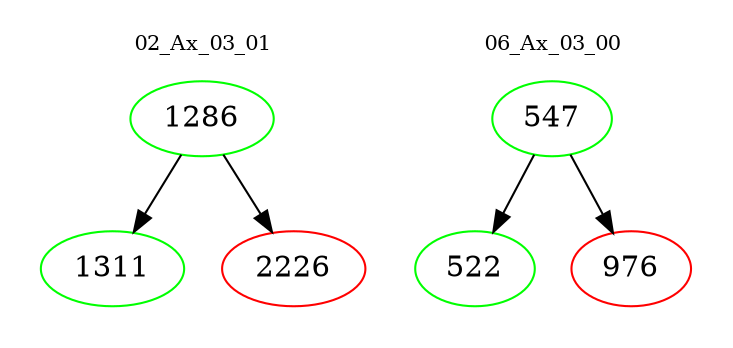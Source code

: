 digraph{
subgraph cluster_0 {
color = white
label = "02_Ax_03_01";
fontsize=10;
T0_1286 [label="1286", color="green"]
T0_1286 -> T0_1311 [color="black"]
T0_1311 [label="1311", color="green"]
T0_1286 -> T0_2226 [color="black"]
T0_2226 [label="2226", color="red"]
}
subgraph cluster_1 {
color = white
label = "06_Ax_03_00";
fontsize=10;
T1_547 [label="547", color="green"]
T1_547 -> T1_522 [color="black"]
T1_522 [label="522", color="green"]
T1_547 -> T1_976 [color="black"]
T1_976 [label="976", color="red"]
}
}
